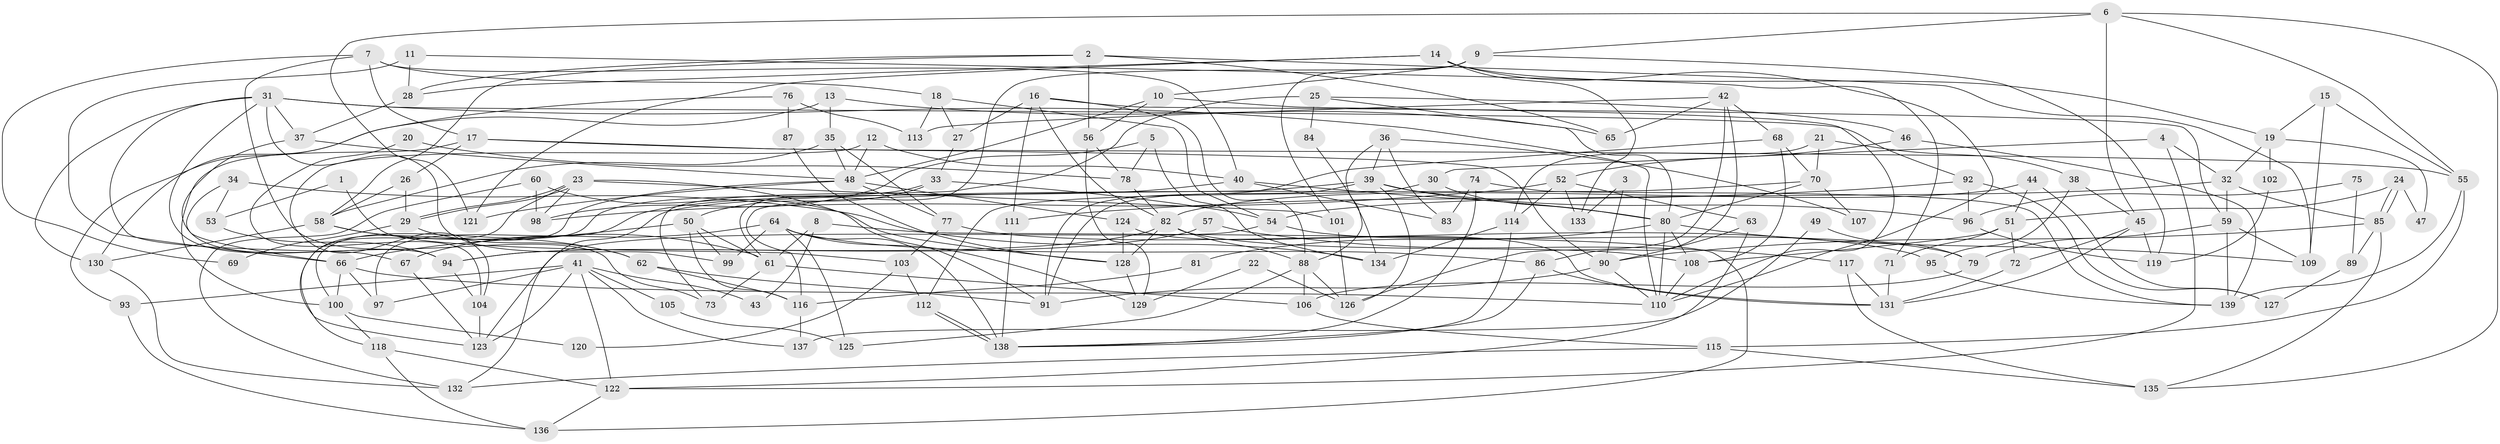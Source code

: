 // Generated by graph-tools (version 1.1) at 2025/14/03/09/25 04:14:56]
// undirected, 139 vertices, 278 edges
graph export_dot {
graph [start="1"]
  node [color=gray90,style=filled];
  1;
  2;
  3;
  4;
  5;
  6;
  7;
  8;
  9;
  10;
  11;
  12;
  13;
  14;
  15;
  16;
  17;
  18;
  19;
  20;
  21;
  22;
  23;
  24;
  25;
  26;
  27;
  28;
  29;
  30;
  31;
  32;
  33;
  34;
  35;
  36;
  37;
  38;
  39;
  40;
  41;
  42;
  43;
  44;
  45;
  46;
  47;
  48;
  49;
  50;
  51;
  52;
  53;
  54;
  55;
  56;
  57;
  58;
  59;
  60;
  61;
  62;
  63;
  64;
  65;
  66;
  67;
  68;
  69;
  70;
  71;
  72;
  73;
  74;
  75;
  76;
  77;
  78;
  79;
  80;
  81;
  82;
  83;
  84;
  85;
  86;
  87;
  88;
  89;
  90;
  91;
  92;
  93;
  94;
  95;
  96;
  97;
  98;
  99;
  100;
  101;
  102;
  103;
  104;
  105;
  106;
  107;
  108;
  109;
  110;
  111;
  112;
  113;
  114;
  115;
  116;
  117;
  118;
  119;
  120;
  121;
  122;
  123;
  124;
  125;
  126;
  127;
  128;
  129;
  130;
  131;
  132;
  133;
  134;
  135;
  136;
  137;
  138;
  139;
  1 -- 53;
  1 -- 103;
  2 -- 65;
  2 -- 58;
  2 -- 28;
  2 -- 56;
  2 -- 109;
  3 -- 133;
  3 -- 90;
  4 -- 32;
  4 -- 122;
  4 -- 30;
  5 -- 98;
  5 -- 78;
  5 -- 134;
  6 -- 45;
  6 -- 55;
  6 -- 9;
  6 -- 121;
  6 -- 135;
  7 -- 40;
  7 -- 73;
  7 -- 17;
  7 -- 18;
  7 -- 69;
  8 -- 61;
  8 -- 136;
  8 -- 43;
  9 -- 10;
  9 -- 61;
  9 -- 101;
  9 -- 119;
  10 -- 110;
  10 -- 48;
  10 -- 56;
  11 -- 28;
  11 -- 66;
  11 -- 71;
  12 -- 40;
  12 -- 48;
  12 -- 104;
  13 -- 93;
  13 -- 35;
  13 -- 65;
  14 -- 28;
  14 -- 110;
  14 -- 19;
  14 -- 121;
  14 -- 133;
  15 -- 19;
  15 -- 109;
  15 -- 55;
  16 -- 88;
  16 -- 82;
  16 -- 27;
  16 -- 59;
  16 -- 111;
  17 -- 90;
  17 -- 26;
  17 -- 55;
  17 -- 100;
  18 -- 54;
  18 -- 27;
  18 -- 113;
  19 -- 32;
  19 -- 47;
  19 -- 102;
  20 -- 104;
  20 -- 78;
  21 -- 70;
  21 -- 114;
  21 -- 38;
  22 -- 126;
  22 -- 129;
  23 -- 29;
  23 -- 29;
  23 -- 101;
  23 -- 91;
  23 -- 98;
  23 -- 123;
  24 -- 51;
  24 -- 85;
  24 -- 85;
  24 -- 47;
  25 -- 46;
  25 -- 80;
  25 -- 73;
  25 -- 84;
  26 -- 29;
  26 -- 58;
  27 -- 33;
  28 -- 37;
  29 -- 62;
  29 -- 69;
  30 -- 80;
  30 -- 112;
  31 -- 110;
  31 -- 99;
  31 -- 37;
  31 -- 67;
  31 -- 92;
  31 -- 94;
  31 -- 130;
  32 -- 59;
  32 -- 54;
  32 -- 85;
  33 -- 50;
  33 -- 54;
  33 -- 100;
  34 -- 66;
  34 -- 134;
  34 -- 53;
  35 -- 77;
  35 -- 58;
  35 -- 48;
  36 -- 88;
  36 -- 39;
  36 -- 83;
  36 -- 107;
  37 -- 48;
  37 -- 94;
  38 -- 45;
  38 -- 95;
  39 -- 91;
  39 -- 80;
  39 -- 96;
  39 -- 116;
  39 -- 126;
  40 -- 83;
  40 -- 80;
  40 -- 97;
  41 -- 123;
  41 -- 97;
  41 -- 43;
  41 -- 93;
  41 -- 105;
  41 -- 122;
  41 -- 137;
  42 -- 86;
  42 -- 68;
  42 -- 65;
  42 -- 113;
  42 -- 126;
  44 -- 51;
  44 -- 82;
  44 -- 127;
  45 -- 72;
  45 -- 119;
  45 -- 131;
  46 -- 139;
  46 -- 52;
  48 -- 121;
  48 -- 77;
  48 -- 118;
  48 -- 124;
  49 -- 79;
  49 -- 137;
  50 -- 61;
  50 -- 66;
  50 -- 99;
  50 -- 116;
  51 -- 71;
  51 -- 108;
  51 -- 72;
  52 -- 63;
  52 -- 98;
  52 -- 114;
  52 -- 133;
  53 -- 94;
  54 -- 123;
  54 -- 79;
  55 -- 115;
  55 -- 139;
  56 -- 78;
  56 -- 129;
  57 -- 117;
  57 -- 94;
  58 -- 130;
  58 -- 61;
  58 -- 62;
  59 -- 79;
  59 -- 109;
  59 -- 139;
  60 -- 132;
  60 -- 128;
  60 -- 98;
  61 -- 73;
  61 -- 106;
  62 -- 116;
  62 -- 91;
  63 -- 122;
  63 -- 90;
  64 -- 67;
  64 -- 129;
  64 -- 86;
  64 -- 99;
  64 -- 125;
  64 -- 138;
  66 -- 110;
  66 -- 100;
  66 -- 97;
  67 -- 123;
  68 -- 108;
  68 -- 91;
  68 -- 70;
  70 -- 80;
  70 -- 107;
  70 -- 132;
  71 -- 131;
  72 -- 131;
  74 -- 139;
  74 -- 138;
  74 -- 83;
  75 -- 96;
  75 -- 89;
  76 -- 113;
  76 -- 130;
  76 -- 87;
  77 -- 95;
  77 -- 103;
  78 -- 82;
  79 -- 106;
  80 -- 109;
  80 -- 110;
  80 -- 81;
  80 -- 108;
  81 -- 116;
  82 -- 88;
  82 -- 94;
  82 -- 108;
  82 -- 128;
  84 -- 134;
  85 -- 89;
  85 -- 90;
  85 -- 135;
  86 -- 138;
  86 -- 131;
  87 -- 128;
  88 -- 106;
  88 -- 126;
  88 -- 125;
  89 -- 127;
  90 -- 91;
  90 -- 110;
  92 -- 111;
  92 -- 96;
  92 -- 127;
  93 -- 136;
  94 -- 104;
  95 -- 139;
  96 -- 119;
  100 -- 118;
  100 -- 120;
  101 -- 126;
  102 -- 119;
  103 -- 112;
  103 -- 120;
  104 -- 123;
  105 -- 125;
  106 -- 115;
  108 -- 110;
  111 -- 138;
  112 -- 138;
  112 -- 138;
  114 -- 138;
  114 -- 134;
  115 -- 135;
  115 -- 132;
  116 -- 137;
  117 -- 135;
  117 -- 131;
  118 -- 122;
  118 -- 136;
  122 -- 136;
  124 -- 131;
  124 -- 128;
  128 -- 129;
  130 -- 132;
}
